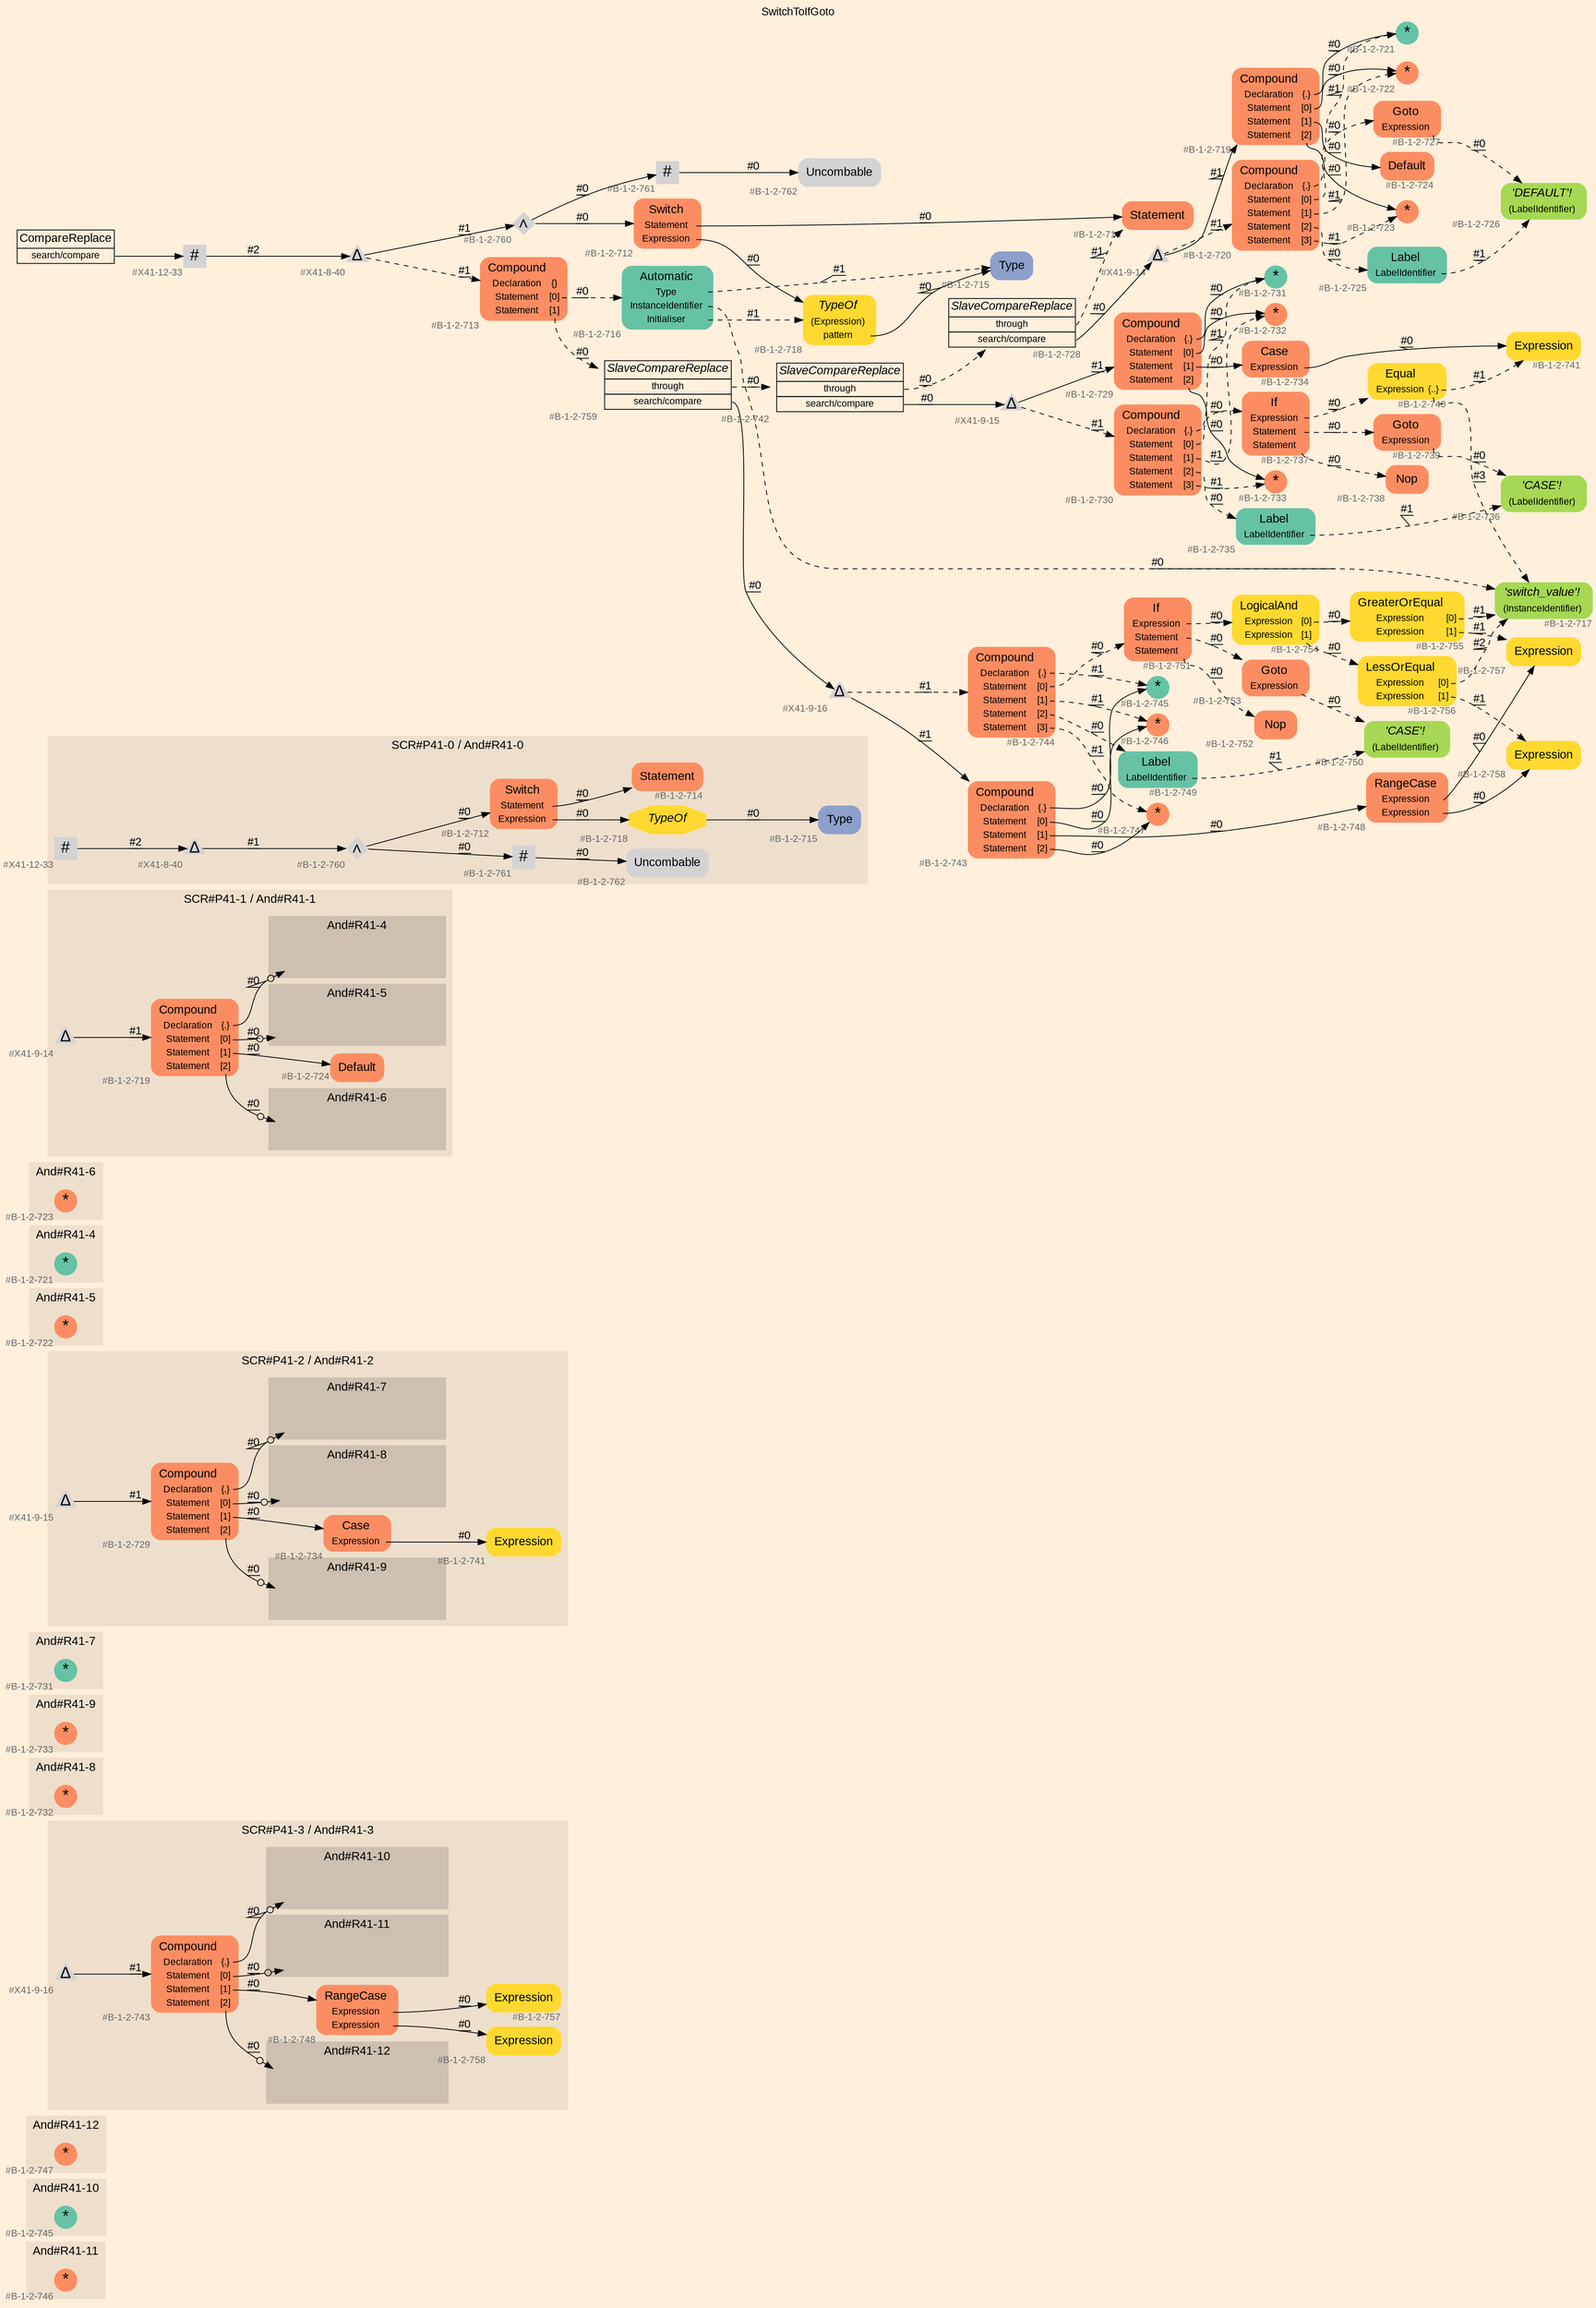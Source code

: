 digraph "SwitchToIfGoto" {
label = "SwitchToIfGoto"
labelloc = t
graph [
    rankdir = "LR"
    ranksep = 0.3
    bgcolor = antiquewhite1
    color = black
    fontcolor = black
    fontname = "Arial"
];
node [
    fontname = "Arial"
];
edge [
    fontname = "Arial"
];

// -------------------- figure And#R41-11 --------------------
// -------- region And#R41-11 ----------
subgraph "clusterAnd#R41-11" {
    label = "And#R41-11"
    style = "filled"
    color = antiquewhite2
    fontsize = "15"
    // -------- block And#R41-11/#B-1-2-746 ----------
    "And#R41-11/#B-1-2-746" [
        fillcolor = "/set28/2"
        xlabel = "#B-1-2-746"
        fontsize = "12"
        fontcolor = grey40
        shape = "circle"
        label = <<FONT COLOR="black" POINT-SIZE="20">*</FONT>>
        style = "filled"
        penwidth = 0.0
        fixedsize = true
        width = 0.4
        height = 0.4
    ];
    
}


// -------------------- figure And#R41-10 --------------------
// -------- region And#R41-10 ----------
subgraph "clusterAnd#R41-10" {
    label = "And#R41-10"
    style = "filled"
    color = antiquewhite2
    fontsize = "15"
    // -------- block And#R41-10/#B-1-2-745 ----------
    "And#R41-10/#B-1-2-745" [
        fillcolor = "/set28/1"
        xlabel = "#B-1-2-745"
        fontsize = "12"
        fontcolor = grey40
        shape = "circle"
        label = <<FONT COLOR="black" POINT-SIZE="20">*</FONT>>
        style = "filled"
        penwidth = 0.0
        fixedsize = true
        width = 0.4
        height = 0.4
    ];
    
}


// -------------------- figure And#R41-12 --------------------
// -------- region And#R41-12 ----------
subgraph "clusterAnd#R41-12" {
    label = "And#R41-12"
    style = "filled"
    color = antiquewhite2
    fontsize = "15"
    // -------- block And#R41-12/#B-1-2-747 ----------
    "And#R41-12/#B-1-2-747" [
        fillcolor = "/set28/2"
        xlabel = "#B-1-2-747"
        fontsize = "12"
        fontcolor = grey40
        shape = "circle"
        label = <<FONT COLOR="black" POINT-SIZE="20">*</FONT>>
        style = "filled"
        penwidth = 0.0
        fixedsize = true
        width = 0.4
        height = 0.4
    ];
    
}


// -------------------- figure And#R41-3 --------------------
// -------- region And#R41-3 ----------
subgraph "clusterAnd#R41-3" {
    label = "SCR#P41-3 / And#R41-3"
    style = "filled"
    color = antiquewhite2
    fontsize = "15"
    // -------- block And#R41-3/#B-1-2-748 ----------
    "And#R41-3/#B-1-2-748" [
        fillcolor = "/set28/2"
        xlabel = "#B-1-2-748"
        fontsize = "12"
        fontcolor = grey40
        shape = "plaintext"
        label = <<TABLE BORDER="0" CELLBORDER="0" CELLSPACING="0">
         <TR><TD><FONT COLOR="black" POINT-SIZE="15">RangeCase</FONT></TD></TR>
         <TR><TD><FONT COLOR="black" POINT-SIZE="12">Expression</FONT></TD><TD PORT="port0"></TD></TR>
         <TR><TD><FONT COLOR="black" POINT-SIZE="12">Expression</FONT></TD><TD PORT="port1"></TD></TR>
        </TABLE>>
        style = "rounded,filled"
    ];
    
    // -------- block And#R41-3/#B-1-2-757 ----------
    "And#R41-3/#B-1-2-757" [
        fillcolor = "/set28/6"
        xlabel = "#B-1-2-757"
        fontsize = "12"
        fontcolor = grey40
        shape = "plaintext"
        label = <<TABLE BORDER="0" CELLBORDER="0" CELLSPACING="0">
         <TR><TD><FONT COLOR="black" POINT-SIZE="15">Expression</FONT></TD></TR>
        </TABLE>>
        style = "rounded,filled"
    ];
    
    // -------- block And#R41-3/#B-1-2-743 ----------
    "And#R41-3/#B-1-2-743" [
        fillcolor = "/set28/2"
        xlabel = "#B-1-2-743"
        fontsize = "12"
        fontcolor = grey40
        shape = "plaintext"
        label = <<TABLE BORDER="0" CELLBORDER="0" CELLSPACING="0">
         <TR><TD><FONT COLOR="black" POINT-SIZE="15">Compound</FONT></TD></TR>
         <TR><TD><FONT COLOR="black" POINT-SIZE="12">Declaration</FONT></TD><TD PORT="port0"><FONT COLOR="black" POINT-SIZE="12">{.}</FONT></TD></TR>
         <TR><TD><FONT COLOR="black" POINT-SIZE="12">Statement</FONT></TD><TD PORT="port1"><FONT COLOR="black" POINT-SIZE="12">[0]</FONT></TD></TR>
         <TR><TD><FONT COLOR="black" POINT-SIZE="12">Statement</FONT></TD><TD PORT="port2"><FONT COLOR="black" POINT-SIZE="12">[1]</FONT></TD></TR>
         <TR><TD><FONT COLOR="black" POINT-SIZE="12">Statement</FONT></TD><TD PORT="port3"><FONT COLOR="black" POINT-SIZE="12">[2]</FONT></TD></TR>
        </TABLE>>
        style = "rounded,filled"
    ];
    
    // -------- block And#R41-3/#B-1-2-758 ----------
    "And#R41-3/#B-1-2-758" [
        fillcolor = "/set28/6"
        xlabel = "#B-1-2-758"
        fontsize = "12"
        fontcolor = grey40
        shape = "plaintext"
        label = <<TABLE BORDER="0" CELLBORDER="0" CELLSPACING="0">
         <TR><TD><FONT COLOR="black" POINT-SIZE="15">Expression</FONT></TD></TR>
        </TABLE>>
        style = "rounded,filled"
    ];
    
    // -------- block And#R41-3/#X41-9-16 ----------
    "And#R41-3/#X41-9-16" [
        xlabel = "#X41-9-16"
        fontsize = "12"
        fontcolor = grey40
        shape = "triangle"
        label = <<FONT COLOR="black" POINT-SIZE="20">Δ</FONT>>
        style = "filled"
        penwidth = 0.0
        fixedsize = true
        width = 0.4
        height = 0.4
    ];
    
    // -------- region And#R41-3/And#R41-10 ----------
    subgraph "clusterAnd#R41-3/And#R41-10" {
        label = "And#R41-10"
        style = "filled"
        color = antiquewhite3
        fontsize = "15"
        // -------- block And#R41-3/And#R41-10/#B-1-2-745 ----------
        "And#R41-3/And#R41-10/#B-1-2-745" [
            fillcolor = "/set28/1"
            xlabel = "#B-1-2-745"
            fontsize = "12"
            fontcolor = grey40
            shape = "none"
            style = "invisible"
        ];
        
    }
    
    // -------- region And#R41-3/And#R41-11 ----------
    subgraph "clusterAnd#R41-3/And#R41-11" {
        label = "And#R41-11"
        style = "filled"
        color = antiquewhite3
        fontsize = "15"
        // -------- block And#R41-3/And#R41-11/#B-1-2-746 ----------
        "And#R41-3/And#R41-11/#B-1-2-746" [
            fillcolor = "/set28/2"
            xlabel = "#B-1-2-746"
            fontsize = "12"
            fontcolor = grey40
            shape = "none"
            style = "invisible"
        ];
        
    }
    
    // -------- region And#R41-3/And#R41-12 ----------
    subgraph "clusterAnd#R41-3/And#R41-12" {
        label = "And#R41-12"
        style = "filled"
        color = antiquewhite3
        fontsize = "15"
        // -------- block And#R41-3/And#R41-12/#B-1-2-747 ----------
        "And#R41-3/And#R41-12/#B-1-2-747" [
            fillcolor = "/set28/2"
            xlabel = "#B-1-2-747"
            fontsize = "12"
            fontcolor = grey40
            shape = "none"
            style = "invisible"
        ];
        
    }
    
}

"And#R41-3/#B-1-2-748":port0 -> "And#R41-3/#B-1-2-757" [
    label = "#0"
    decorate = true
    color = black
    fontcolor = black
];

"And#R41-3/#B-1-2-748":port1 -> "And#R41-3/#B-1-2-758" [
    label = "#0"
    decorate = true
    color = black
    fontcolor = black
];

"And#R41-3/#B-1-2-743":port0 -> "And#R41-3/And#R41-10/#B-1-2-745" [
    arrowhead="normalnoneodot"
    label = "#0"
    decorate = true
    color = black
    fontcolor = black
];

"And#R41-3/#B-1-2-743":port1 -> "And#R41-3/And#R41-11/#B-1-2-746" [
    arrowhead="normalnoneodot"
    label = "#0"
    decorate = true
    color = black
    fontcolor = black
];

"And#R41-3/#B-1-2-743":port2 -> "And#R41-3/#B-1-2-748" [
    label = "#0"
    decorate = true
    color = black
    fontcolor = black
];

"And#R41-3/#B-1-2-743":port3 -> "And#R41-3/And#R41-12/#B-1-2-747" [
    arrowhead="normalnoneodot"
    label = "#0"
    decorate = true
    color = black
    fontcolor = black
];

"And#R41-3/#X41-9-16" -> "And#R41-3/#B-1-2-743" [
    label = "#1"
    decorate = true
    color = black
    fontcolor = black
];


// -------------------- figure And#R41-8 --------------------
// -------- region And#R41-8 ----------
subgraph "clusterAnd#R41-8" {
    label = "And#R41-8"
    style = "filled"
    color = antiquewhite2
    fontsize = "15"
    // -------- block And#R41-8/#B-1-2-732 ----------
    "And#R41-8/#B-1-2-732" [
        fillcolor = "/set28/2"
        xlabel = "#B-1-2-732"
        fontsize = "12"
        fontcolor = grey40
        shape = "circle"
        label = <<FONT COLOR="black" POINT-SIZE="20">*</FONT>>
        style = "filled"
        penwidth = 0.0
        fixedsize = true
        width = 0.4
        height = 0.4
    ];
    
}


// -------------------- figure And#R41-9 --------------------
// -------- region And#R41-9 ----------
subgraph "clusterAnd#R41-9" {
    label = "And#R41-9"
    style = "filled"
    color = antiquewhite2
    fontsize = "15"
    // -------- block And#R41-9/#B-1-2-733 ----------
    "And#R41-9/#B-1-2-733" [
        fillcolor = "/set28/2"
        xlabel = "#B-1-2-733"
        fontsize = "12"
        fontcolor = grey40
        shape = "circle"
        label = <<FONT COLOR="black" POINT-SIZE="20">*</FONT>>
        style = "filled"
        penwidth = 0.0
        fixedsize = true
        width = 0.4
        height = 0.4
    ];
    
}


// -------------------- figure And#R41-7 --------------------
// -------- region And#R41-7 ----------
subgraph "clusterAnd#R41-7" {
    label = "And#R41-7"
    style = "filled"
    color = antiquewhite2
    fontsize = "15"
    // -------- block And#R41-7/#B-1-2-731 ----------
    "And#R41-7/#B-1-2-731" [
        fillcolor = "/set28/1"
        xlabel = "#B-1-2-731"
        fontsize = "12"
        fontcolor = grey40
        shape = "circle"
        label = <<FONT COLOR="black" POINT-SIZE="20">*</FONT>>
        style = "filled"
        penwidth = 0.0
        fixedsize = true
        width = 0.4
        height = 0.4
    ];
    
}


// -------------------- figure And#R41-2 --------------------
// -------- region And#R41-2 ----------
subgraph "clusterAnd#R41-2" {
    label = "SCR#P41-2 / And#R41-2"
    style = "filled"
    color = antiquewhite2
    fontsize = "15"
    // -------- block And#R41-2/#X41-9-15 ----------
    "And#R41-2/#X41-9-15" [
        xlabel = "#X41-9-15"
        fontsize = "12"
        fontcolor = grey40
        shape = "triangle"
        label = <<FONT COLOR="black" POINT-SIZE="20">Δ</FONT>>
        style = "filled"
        penwidth = 0.0
        fixedsize = true
        width = 0.4
        height = 0.4
    ];
    
    // -------- block And#R41-2/#B-1-2-734 ----------
    "And#R41-2/#B-1-2-734" [
        fillcolor = "/set28/2"
        xlabel = "#B-1-2-734"
        fontsize = "12"
        fontcolor = grey40
        shape = "plaintext"
        label = <<TABLE BORDER="0" CELLBORDER="0" CELLSPACING="0">
         <TR><TD><FONT COLOR="black" POINT-SIZE="15">Case</FONT></TD></TR>
         <TR><TD><FONT COLOR="black" POINT-SIZE="12">Expression</FONT></TD><TD PORT="port0"></TD></TR>
        </TABLE>>
        style = "rounded,filled"
    ];
    
    // -------- block And#R41-2/#B-1-2-741 ----------
    "And#R41-2/#B-1-2-741" [
        fillcolor = "/set28/6"
        xlabel = "#B-1-2-741"
        fontsize = "12"
        fontcolor = grey40
        shape = "plaintext"
        label = <<TABLE BORDER="0" CELLBORDER="0" CELLSPACING="0">
         <TR><TD><FONT COLOR="black" POINT-SIZE="15">Expression</FONT></TD></TR>
        </TABLE>>
        style = "rounded,filled"
    ];
    
    // -------- block And#R41-2/#B-1-2-729 ----------
    "And#R41-2/#B-1-2-729" [
        fillcolor = "/set28/2"
        xlabel = "#B-1-2-729"
        fontsize = "12"
        fontcolor = grey40
        shape = "plaintext"
        label = <<TABLE BORDER="0" CELLBORDER="0" CELLSPACING="0">
         <TR><TD><FONT COLOR="black" POINT-SIZE="15">Compound</FONT></TD></TR>
         <TR><TD><FONT COLOR="black" POINT-SIZE="12">Declaration</FONT></TD><TD PORT="port0"><FONT COLOR="black" POINT-SIZE="12">{.}</FONT></TD></TR>
         <TR><TD><FONT COLOR="black" POINT-SIZE="12">Statement</FONT></TD><TD PORT="port1"><FONT COLOR="black" POINT-SIZE="12">[0]</FONT></TD></TR>
         <TR><TD><FONT COLOR="black" POINT-SIZE="12">Statement</FONT></TD><TD PORT="port2"><FONT COLOR="black" POINT-SIZE="12">[1]</FONT></TD></TR>
         <TR><TD><FONT COLOR="black" POINT-SIZE="12">Statement</FONT></TD><TD PORT="port3"><FONT COLOR="black" POINT-SIZE="12">[2]</FONT></TD></TR>
        </TABLE>>
        style = "rounded,filled"
    ];
    
    // -------- region And#R41-2/And#R41-7 ----------
    subgraph "clusterAnd#R41-2/And#R41-7" {
        label = "And#R41-7"
        style = "filled"
        color = antiquewhite3
        fontsize = "15"
        // -------- block And#R41-2/And#R41-7/#B-1-2-731 ----------
        "And#R41-2/And#R41-7/#B-1-2-731" [
            fillcolor = "/set28/1"
            xlabel = "#B-1-2-731"
            fontsize = "12"
            fontcolor = grey40
            shape = "none"
            style = "invisible"
        ];
        
    }
    
    // -------- region And#R41-2/And#R41-8 ----------
    subgraph "clusterAnd#R41-2/And#R41-8" {
        label = "And#R41-8"
        style = "filled"
        color = antiquewhite3
        fontsize = "15"
        // -------- block And#R41-2/And#R41-8/#B-1-2-732 ----------
        "And#R41-2/And#R41-8/#B-1-2-732" [
            fillcolor = "/set28/2"
            xlabel = "#B-1-2-732"
            fontsize = "12"
            fontcolor = grey40
            shape = "none"
            style = "invisible"
        ];
        
    }
    
    // -------- region And#R41-2/And#R41-9 ----------
    subgraph "clusterAnd#R41-2/And#R41-9" {
        label = "And#R41-9"
        style = "filled"
        color = antiquewhite3
        fontsize = "15"
        // -------- block And#R41-2/And#R41-9/#B-1-2-733 ----------
        "And#R41-2/And#R41-9/#B-1-2-733" [
            fillcolor = "/set28/2"
            xlabel = "#B-1-2-733"
            fontsize = "12"
            fontcolor = grey40
            shape = "none"
            style = "invisible"
        ];
        
    }
    
}

"And#R41-2/#X41-9-15" -> "And#R41-2/#B-1-2-729" [
    label = "#1"
    decorate = true
    color = black
    fontcolor = black
];

"And#R41-2/#B-1-2-734":port0 -> "And#R41-2/#B-1-2-741" [
    label = "#0"
    decorate = true
    color = black
    fontcolor = black
];

"And#R41-2/#B-1-2-729":port0 -> "And#R41-2/And#R41-7/#B-1-2-731" [
    arrowhead="normalnoneodot"
    label = "#0"
    decorate = true
    color = black
    fontcolor = black
];

"And#R41-2/#B-1-2-729":port1 -> "And#R41-2/And#R41-8/#B-1-2-732" [
    arrowhead="normalnoneodot"
    label = "#0"
    decorate = true
    color = black
    fontcolor = black
];

"And#R41-2/#B-1-2-729":port2 -> "And#R41-2/#B-1-2-734" [
    label = "#0"
    decorate = true
    color = black
    fontcolor = black
];

"And#R41-2/#B-1-2-729":port3 -> "And#R41-2/And#R41-9/#B-1-2-733" [
    arrowhead="normalnoneodot"
    label = "#0"
    decorate = true
    color = black
    fontcolor = black
];


// -------------------- figure And#R41-5 --------------------
// -------- region And#R41-5 ----------
subgraph "clusterAnd#R41-5" {
    label = "And#R41-5"
    style = "filled"
    color = antiquewhite2
    fontsize = "15"
    // -------- block And#R41-5/#B-1-2-722 ----------
    "And#R41-5/#B-1-2-722" [
        fillcolor = "/set28/2"
        xlabel = "#B-1-2-722"
        fontsize = "12"
        fontcolor = grey40
        shape = "circle"
        label = <<FONT COLOR="black" POINT-SIZE="20">*</FONT>>
        style = "filled"
        penwidth = 0.0
        fixedsize = true
        width = 0.4
        height = 0.4
    ];
    
}


// -------------------- figure And#R41-4 --------------------
// -------- region And#R41-4 ----------
subgraph "clusterAnd#R41-4" {
    label = "And#R41-4"
    style = "filled"
    color = antiquewhite2
    fontsize = "15"
    // -------- block And#R41-4/#B-1-2-721 ----------
    "And#R41-4/#B-1-2-721" [
        fillcolor = "/set28/1"
        xlabel = "#B-1-2-721"
        fontsize = "12"
        fontcolor = grey40
        shape = "circle"
        label = <<FONT COLOR="black" POINT-SIZE="20">*</FONT>>
        style = "filled"
        penwidth = 0.0
        fixedsize = true
        width = 0.4
        height = 0.4
    ];
    
}


// -------------------- figure And#R41-6 --------------------
// -------- region And#R41-6 ----------
subgraph "clusterAnd#R41-6" {
    label = "And#R41-6"
    style = "filled"
    color = antiquewhite2
    fontsize = "15"
    // -------- block And#R41-6/#B-1-2-723 ----------
    "And#R41-6/#B-1-2-723" [
        fillcolor = "/set28/2"
        xlabel = "#B-1-2-723"
        fontsize = "12"
        fontcolor = grey40
        shape = "circle"
        label = <<FONT COLOR="black" POINT-SIZE="20">*</FONT>>
        style = "filled"
        penwidth = 0.0
        fixedsize = true
        width = 0.4
        height = 0.4
    ];
    
}


// -------------------- figure And#R41-1 --------------------
// -------- region And#R41-1 ----------
subgraph "clusterAnd#R41-1" {
    label = "SCR#P41-1 / And#R41-1"
    style = "filled"
    color = antiquewhite2
    fontsize = "15"
    // -------- block And#R41-1/#B-1-2-724 ----------
    "And#R41-1/#B-1-2-724" [
        fillcolor = "/set28/2"
        xlabel = "#B-1-2-724"
        fontsize = "12"
        fontcolor = grey40
        shape = "plaintext"
        label = <<TABLE BORDER="0" CELLBORDER="0" CELLSPACING="0">
         <TR><TD><FONT COLOR="black" POINT-SIZE="15">Default</FONT></TD></TR>
        </TABLE>>
        style = "rounded,filled"
    ];
    
    // -------- block And#R41-1/#X41-9-14 ----------
    "And#R41-1/#X41-9-14" [
        xlabel = "#X41-9-14"
        fontsize = "12"
        fontcolor = grey40
        shape = "triangle"
        label = <<FONT COLOR="black" POINT-SIZE="20">Δ</FONT>>
        style = "filled"
        penwidth = 0.0
        fixedsize = true
        width = 0.4
        height = 0.4
    ];
    
    // -------- block And#R41-1/#B-1-2-719 ----------
    "And#R41-1/#B-1-2-719" [
        fillcolor = "/set28/2"
        xlabel = "#B-1-2-719"
        fontsize = "12"
        fontcolor = grey40
        shape = "plaintext"
        label = <<TABLE BORDER="0" CELLBORDER="0" CELLSPACING="0">
         <TR><TD><FONT COLOR="black" POINT-SIZE="15">Compound</FONT></TD></TR>
         <TR><TD><FONT COLOR="black" POINT-SIZE="12">Declaration</FONT></TD><TD PORT="port0"><FONT COLOR="black" POINT-SIZE="12">{.}</FONT></TD></TR>
         <TR><TD><FONT COLOR="black" POINT-SIZE="12">Statement</FONT></TD><TD PORT="port1"><FONT COLOR="black" POINT-SIZE="12">[0]</FONT></TD></TR>
         <TR><TD><FONT COLOR="black" POINT-SIZE="12">Statement</FONT></TD><TD PORT="port2"><FONT COLOR="black" POINT-SIZE="12">[1]</FONT></TD></TR>
         <TR><TD><FONT COLOR="black" POINT-SIZE="12">Statement</FONT></TD><TD PORT="port3"><FONT COLOR="black" POINT-SIZE="12">[2]</FONT></TD></TR>
        </TABLE>>
        style = "rounded,filled"
    ];
    
    // -------- region And#R41-1/And#R41-4 ----------
    subgraph "clusterAnd#R41-1/And#R41-4" {
        label = "And#R41-4"
        style = "filled"
        color = antiquewhite3
        fontsize = "15"
        // -------- block And#R41-1/And#R41-4/#B-1-2-721 ----------
        "And#R41-1/And#R41-4/#B-1-2-721" [
            fillcolor = "/set28/1"
            xlabel = "#B-1-2-721"
            fontsize = "12"
            fontcolor = grey40
            shape = "none"
            style = "invisible"
        ];
        
    }
    
    // -------- region And#R41-1/And#R41-5 ----------
    subgraph "clusterAnd#R41-1/And#R41-5" {
        label = "And#R41-5"
        style = "filled"
        color = antiquewhite3
        fontsize = "15"
        // -------- block And#R41-1/And#R41-5/#B-1-2-722 ----------
        "And#R41-1/And#R41-5/#B-1-2-722" [
            fillcolor = "/set28/2"
            xlabel = "#B-1-2-722"
            fontsize = "12"
            fontcolor = grey40
            shape = "none"
            style = "invisible"
        ];
        
    }
    
    // -------- region And#R41-1/And#R41-6 ----------
    subgraph "clusterAnd#R41-1/And#R41-6" {
        label = "And#R41-6"
        style = "filled"
        color = antiquewhite3
        fontsize = "15"
        // -------- block And#R41-1/And#R41-6/#B-1-2-723 ----------
        "And#R41-1/And#R41-6/#B-1-2-723" [
            fillcolor = "/set28/2"
            xlabel = "#B-1-2-723"
            fontsize = "12"
            fontcolor = grey40
            shape = "none"
            style = "invisible"
        ];
        
    }
    
}

"And#R41-1/#X41-9-14" -> "And#R41-1/#B-1-2-719" [
    label = "#1"
    decorate = true
    color = black
    fontcolor = black
];

"And#R41-1/#B-1-2-719":port0 -> "And#R41-1/And#R41-4/#B-1-2-721" [
    arrowhead="normalnoneodot"
    label = "#0"
    decorate = true
    color = black
    fontcolor = black
];

"And#R41-1/#B-1-2-719":port1 -> "And#R41-1/And#R41-5/#B-1-2-722" [
    arrowhead="normalnoneodot"
    label = "#0"
    decorate = true
    color = black
    fontcolor = black
];

"And#R41-1/#B-1-2-719":port2 -> "And#R41-1/#B-1-2-724" [
    label = "#0"
    decorate = true
    color = black
    fontcolor = black
];

"And#R41-1/#B-1-2-719":port3 -> "And#R41-1/And#R41-6/#B-1-2-723" [
    arrowhead="normalnoneodot"
    label = "#0"
    decorate = true
    color = black
    fontcolor = black
];


// -------------------- figure And#R41-0 --------------------
// -------- region And#R41-0 ----------
subgraph "clusterAnd#R41-0" {
    label = "SCR#P41-0 / And#R41-0"
    style = "filled"
    color = antiquewhite2
    fontsize = "15"
    // -------- block And#R41-0/#X41-8-40 ----------
    "And#R41-0/#X41-8-40" [
        xlabel = "#X41-8-40"
        fontsize = "12"
        fontcolor = grey40
        shape = "triangle"
        label = <<FONT COLOR="black" POINT-SIZE="20">Δ</FONT>>
        style = "filled"
        penwidth = 0.0
        fixedsize = true
        width = 0.4
        height = 0.4
    ];
    
    // -------- block And#R41-0/#B-1-2-761 ----------
    "And#R41-0/#B-1-2-761" [
        xlabel = "#B-1-2-761"
        fontsize = "12"
        fontcolor = grey40
        shape = "square"
        label = <<FONT COLOR="black" POINT-SIZE="20">#</FONT>>
        style = "filled"
        penwidth = 0.0
        fixedsize = true
        width = 0.4
        height = 0.4
    ];
    
    // -------- block And#R41-0/#B-1-2-714 ----------
    "And#R41-0/#B-1-2-714" [
        fillcolor = "/set28/2"
        xlabel = "#B-1-2-714"
        fontsize = "12"
        fontcolor = grey40
        shape = "plaintext"
        label = <<TABLE BORDER="0" CELLBORDER="0" CELLSPACING="0">
         <TR><TD><FONT COLOR="black" POINT-SIZE="15">Statement</FONT></TD></TR>
        </TABLE>>
        style = "rounded,filled"
    ];
    
    // -------- block And#R41-0/#X41-12-33 ----------
    "And#R41-0/#X41-12-33" [
        xlabel = "#X41-12-33"
        fontsize = "12"
        fontcolor = grey40
        shape = "square"
        label = <<FONT COLOR="black" POINT-SIZE="20">#</FONT>>
        style = "filled"
        penwidth = 0.0
        fixedsize = true
        width = 0.4
        height = 0.4
    ];
    
    // -------- block And#R41-0/#B-1-2-712 ----------
    "And#R41-0/#B-1-2-712" [
        fillcolor = "/set28/2"
        xlabel = "#B-1-2-712"
        fontsize = "12"
        fontcolor = grey40
        shape = "plaintext"
        label = <<TABLE BORDER="0" CELLBORDER="0" CELLSPACING="0">
         <TR><TD><FONT COLOR="black" POINT-SIZE="15">Switch</FONT></TD></TR>
         <TR><TD><FONT COLOR="black" POINT-SIZE="12">Statement</FONT></TD><TD PORT="port0"></TD></TR>
         <TR><TD><FONT COLOR="black" POINT-SIZE="12">Expression</FONT></TD><TD PORT="port1"></TD></TR>
        </TABLE>>
        style = "rounded,filled"
    ];
    
    // -------- block And#R41-0/#B-1-2-760 ----------
    "And#R41-0/#B-1-2-760" [
        xlabel = "#B-1-2-760"
        fontsize = "12"
        fontcolor = grey40
        shape = "diamond"
        label = <<FONT COLOR="black" POINT-SIZE="20">∧</FONT>>
        style = "filled"
        penwidth = 0.0
        fixedsize = true
        width = 0.4
        height = 0.4
    ];
    
    // -------- block And#R41-0/#B-1-2-762 ----------
    "And#R41-0/#B-1-2-762" [
        xlabel = "#B-1-2-762"
        fontsize = "12"
        fontcolor = grey40
        shape = "plaintext"
        label = <<TABLE BORDER="0" CELLBORDER="0" CELLSPACING="0">
         <TR><TD><FONT COLOR="black" POINT-SIZE="15">Uncombable</FONT></TD></TR>
        </TABLE>>
        style = "rounded,filled"
    ];
    
    // -------- block And#R41-0/#B-1-2-715 ----------
    "And#R41-0/#B-1-2-715" [
        fillcolor = "/set28/3"
        xlabel = "#B-1-2-715"
        fontsize = "12"
        fontcolor = grey40
        shape = "plaintext"
        label = <<TABLE BORDER="0" CELLBORDER="0" CELLSPACING="0">
         <TR><TD><FONT COLOR="black" POINT-SIZE="15">Type</FONT></TD></TR>
        </TABLE>>
        style = "rounded,filled"
    ];
    
    // -------- block And#R41-0/#B-1-2-718 ----------
    "And#R41-0/#B-1-2-718" [
        fillcolor = "/set28/6"
        xlabel = "#B-1-2-718"
        fontsize = "12"
        fontcolor = grey40
        shape = "octagon"
        label = <<FONT COLOR="black" POINT-SIZE="15"><I>TypeOf</I></FONT>>
        style = "filled"
        penwidth = 0.0
    ];
    
}

"And#R41-0/#X41-8-40" -> "And#R41-0/#B-1-2-760" [
    label = "#1"
    decorate = true
    color = black
    fontcolor = black
];

"And#R41-0/#B-1-2-761" -> "And#R41-0/#B-1-2-762" [
    label = "#0"
    decorate = true
    color = black
    fontcolor = black
];

"And#R41-0/#X41-12-33" -> "And#R41-0/#X41-8-40" [
    label = "#2"
    decorate = true
    color = black
    fontcolor = black
];

"And#R41-0/#B-1-2-712":port0 -> "And#R41-0/#B-1-2-714" [
    label = "#0"
    decorate = true
    color = black
    fontcolor = black
];

"And#R41-0/#B-1-2-712":port1 -> "And#R41-0/#B-1-2-718" [
    label = "#0"
    decorate = true
    color = black
    fontcolor = black
];

"And#R41-0/#B-1-2-760" -> "And#R41-0/#B-1-2-712" [
    label = "#0"
    decorate = true
    color = black
    fontcolor = black
];

"And#R41-0/#B-1-2-760" -> "And#R41-0/#B-1-2-761" [
    label = "#0"
    decorate = true
    color = black
    fontcolor = black
];

"And#R41-0/#B-1-2-718" -> "And#R41-0/#B-1-2-715" [
    label = "#0"
    decorate = true
    color = black
    fontcolor = black
];


// -------------------- transformation figure --------------------
// -------- block CR#X41-10-41 ----------
"CR#X41-10-41" [
    fillcolor = antiquewhite1
    fontsize = "12"
    fontcolor = grey40
    shape = "plaintext"
    label = <<TABLE BORDER="0" CELLBORDER="1" CELLSPACING="0">
     <TR><TD><FONT COLOR="black" POINT-SIZE="15">CompareReplace</FONT></TD></TR>
     <TR><TD PORT="port0"><FONT COLOR="black" POINT-SIZE="12">search/compare</FONT></TD></TR>
    </TABLE>>
    style = "filled"
    color = black
];

// -------- block #X41-12-33 ----------
"#X41-12-33" [
    xlabel = "#X41-12-33"
    fontsize = "12"
    fontcolor = grey40
    shape = "square"
    label = <<FONT COLOR="black" POINT-SIZE="20">#</FONT>>
    style = "filled"
    penwidth = 0.0
    fixedsize = true
    width = 0.4
    height = 0.4
];

// -------- block #X41-8-40 ----------
"#X41-8-40" [
    xlabel = "#X41-8-40"
    fontsize = "12"
    fontcolor = grey40
    shape = "triangle"
    label = <<FONT COLOR="black" POINT-SIZE="20">Δ</FONT>>
    style = "filled"
    penwidth = 0.0
    fixedsize = true
    width = 0.4
    height = 0.4
];

// -------- block #B-1-2-760 ----------
"#B-1-2-760" [
    xlabel = "#B-1-2-760"
    fontsize = "12"
    fontcolor = grey40
    shape = "diamond"
    label = <<FONT COLOR="black" POINT-SIZE="20">∧</FONT>>
    style = "filled"
    penwidth = 0.0
    fixedsize = true
    width = 0.4
    height = 0.4
];

// -------- block #B-1-2-712 ----------
"#B-1-2-712" [
    fillcolor = "/set28/2"
    xlabel = "#B-1-2-712"
    fontsize = "12"
    fontcolor = grey40
    shape = "plaintext"
    label = <<TABLE BORDER="0" CELLBORDER="0" CELLSPACING="0">
     <TR><TD><FONT COLOR="black" POINT-SIZE="15">Switch</FONT></TD></TR>
     <TR><TD><FONT COLOR="black" POINT-SIZE="12">Statement</FONT></TD><TD PORT="port0"></TD></TR>
     <TR><TD><FONT COLOR="black" POINT-SIZE="12">Expression</FONT></TD><TD PORT="port1"></TD></TR>
    </TABLE>>
    style = "rounded,filled"
];

// -------- block #B-1-2-714 ----------
"#B-1-2-714" [
    fillcolor = "/set28/2"
    xlabel = "#B-1-2-714"
    fontsize = "12"
    fontcolor = grey40
    shape = "plaintext"
    label = <<TABLE BORDER="0" CELLBORDER="0" CELLSPACING="0">
     <TR><TD><FONT COLOR="black" POINT-SIZE="15">Statement</FONT></TD></TR>
    </TABLE>>
    style = "rounded,filled"
];

// -------- block #B-1-2-718 ----------
"#B-1-2-718" [
    fillcolor = "/set28/6"
    xlabel = "#B-1-2-718"
    fontsize = "12"
    fontcolor = grey40
    shape = "plaintext"
    label = <<TABLE BORDER="0" CELLBORDER="0" CELLSPACING="0">
     <TR><TD><FONT COLOR="black" POINT-SIZE="15"><I>TypeOf</I></FONT></TD></TR>
     <TR><TD><FONT COLOR="black" POINT-SIZE="12">(Expression)</FONT></TD><TD PORT="port0"></TD></TR>
     <TR><TD><FONT COLOR="black" POINT-SIZE="12">pattern</FONT></TD><TD PORT="port1"></TD></TR>
    </TABLE>>
    style = "rounded,filled"
];

// -------- block #B-1-2-715 ----------
"#B-1-2-715" [
    fillcolor = "/set28/3"
    xlabel = "#B-1-2-715"
    fontsize = "12"
    fontcolor = grey40
    shape = "plaintext"
    label = <<TABLE BORDER="0" CELLBORDER="0" CELLSPACING="0">
     <TR><TD><FONT COLOR="black" POINT-SIZE="15">Type</FONT></TD></TR>
    </TABLE>>
    style = "rounded,filled"
];

// -------- block #B-1-2-761 ----------
"#B-1-2-761" [
    xlabel = "#B-1-2-761"
    fontsize = "12"
    fontcolor = grey40
    shape = "square"
    label = <<FONT COLOR="black" POINT-SIZE="20">#</FONT>>
    style = "filled"
    penwidth = 0.0
    fixedsize = true
    width = 0.4
    height = 0.4
];

// -------- block #B-1-2-762 ----------
"#B-1-2-762" [
    xlabel = "#B-1-2-762"
    fontsize = "12"
    fontcolor = grey40
    shape = "plaintext"
    label = <<TABLE BORDER="0" CELLBORDER="0" CELLSPACING="0">
     <TR><TD><FONT COLOR="black" POINT-SIZE="15">Uncombable</FONT></TD></TR>
    </TABLE>>
    style = "rounded,filled"
];

// -------- block #B-1-2-713 ----------
"#B-1-2-713" [
    fillcolor = "/set28/2"
    xlabel = "#B-1-2-713"
    fontsize = "12"
    fontcolor = grey40
    shape = "plaintext"
    label = <<TABLE BORDER="0" CELLBORDER="0" CELLSPACING="0">
     <TR><TD><FONT COLOR="black" POINT-SIZE="15">Compound</FONT></TD></TR>
     <TR><TD><FONT COLOR="black" POINT-SIZE="12">Declaration</FONT></TD><TD PORT="port0"><FONT COLOR="black" POINT-SIZE="12">{}</FONT></TD></TR>
     <TR><TD><FONT COLOR="black" POINT-SIZE="12">Statement</FONT></TD><TD PORT="port1"><FONT COLOR="black" POINT-SIZE="12">[0]</FONT></TD></TR>
     <TR><TD><FONT COLOR="black" POINT-SIZE="12">Statement</FONT></TD><TD PORT="port2"><FONT COLOR="black" POINT-SIZE="12">[1]</FONT></TD></TR>
    </TABLE>>
    style = "rounded,filled"
];

// -------- block #B-1-2-716 ----------
"#B-1-2-716" [
    fillcolor = "/set28/1"
    xlabel = "#B-1-2-716"
    fontsize = "12"
    fontcolor = grey40
    shape = "plaintext"
    label = <<TABLE BORDER="0" CELLBORDER="0" CELLSPACING="0">
     <TR><TD><FONT COLOR="black" POINT-SIZE="15">Automatic</FONT></TD></TR>
     <TR><TD><FONT COLOR="black" POINT-SIZE="12">Type</FONT></TD><TD PORT="port0"></TD></TR>
     <TR><TD><FONT COLOR="black" POINT-SIZE="12">InstanceIdentifier</FONT></TD><TD PORT="port1"></TD></TR>
     <TR><TD><FONT COLOR="black" POINT-SIZE="12">Initialiser</FONT></TD><TD PORT="port2"></TD></TR>
    </TABLE>>
    style = "rounded,filled"
];

// -------- block #B-1-2-717 ----------
"#B-1-2-717" [
    fillcolor = "/set28/5"
    xlabel = "#B-1-2-717"
    fontsize = "12"
    fontcolor = grey40
    shape = "plaintext"
    label = <<TABLE BORDER="0" CELLBORDER="0" CELLSPACING="0">
     <TR><TD><FONT COLOR="black" POINT-SIZE="15"><I>'switch_value'!</I></FONT></TD></TR>
     <TR><TD><FONT COLOR="black" POINT-SIZE="12">(InstanceIdentifier)</FONT></TD><TD PORT="port0"></TD></TR>
    </TABLE>>
    style = "rounded,filled"
];

// -------- block #B-1-2-759 ----------
"#B-1-2-759" [
    fillcolor = antiquewhite1
    xlabel = "#B-1-2-759"
    fontsize = "12"
    fontcolor = grey40
    shape = "plaintext"
    label = <<TABLE BORDER="0" CELLBORDER="1" CELLSPACING="0">
     <TR><TD><FONT COLOR="black" POINT-SIZE="15"><I>SlaveCompareReplace</I></FONT></TD></TR>
     <TR><TD PORT="port0"><FONT COLOR="black" POINT-SIZE="12">through</FONT></TD></TR>
     <TR><TD PORT="port1"><FONT COLOR="black" POINT-SIZE="12">search/compare</FONT></TD></TR>
    </TABLE>>
    style = "filled"
    color = black
];

// -------- block #B-1-2-742 ----------
"#B-1-2-742" [
    fillcolor = antiquewhite1
    xlabel = "#B-1-2-742"
    fontsize = "12"
    fontcolor = grey40
    shape = "plaintext"
    label = <<TABLE BORDER="0" CELLBORDER="1" CELLSPACING="0">
     <TR><TD><FONT COLOR="black" POINT-SIZE="15"><I>SlaveCompareReplace</I></FONT></TD></TR>
     <TR><TD PORT="port0"><FONT COLOR="black" POINT-SIZE="12">through</FONT></TD></TR>
     <TR><TD PORT="port1"><FONT COLOR="black" POINT-SIZE="12">search/compare</FONT></TD></TR>
    </TABLE>>
    style = "filled"
    color = black
];

// -------- block #B-1-2-728 ----------
"#B-1-2-728" [
    fillcolor = antiquewhite1
    xlabel = "#B-1-2-728"
    fontsize = "12"
    fontcolor = grey40
    shape = "plaintext"
    label = <<TABLE BORDER="0" CELLBORDER="1" CELLSPACING="0">
     <TR><TD><FONT COLOR="black" POINT-SIZE="15"><I>SlaveCompareReplace</I></FONT></TD></TR>
     <TR><TD PORT="port0"><FONT COLOR="black" POINT-SIZE="12">through</FONT></TD></TR>
     <TR><TD PORT="port1"><FONT COLOR="black" POINT-SIZE="12">search/compare</FONT></TD></TR>
    </TABLE>>
    style = "filled"
    color = black
];

// -------- block #X41-9-14 ----------
"#X41-9-14" [
    xlabel = "#X41-9-14"
    fontsize = "12"
    fontcolor = grey40
    shape = "triangle"
    label = <<FONT COLOR="black" POINT-SIZE="20">Δ</FONT>>
    style = "filled"
    penwidth = 0.0
    fixedsize = true
    width = 0.4
    height = 0.4
];

// -------- block #B-1-2-719 ----------
"#B-1-2-719" [
    fillcolor = "/set28/2"
    xlabel = "#B-1-2-719"
    fontsize = "12"
    fontcolor = grey40
    shape = "plaintext"
    label = <<TABLE BORDER="0" CELLBORDER="0" CELLSPACING="0">
     <TR><TD><FONT COLOR="black" POINT-SIZE="15">Compound</FONT></TD></TR>
     <TR><TD><FONT COLOR="black" POINT-SIZE="12">Declaration</FONT></TD><TD PORT="port0"><FONT COLOR="black" POINT-SIZE="12">{.}</FONT></TD></TR>
     <TR><TD><FONT COLOR="black" POINT-SIZE="12">Statement</FONT></TD><TD PORT="port1"><FONT COLOR="black" POINT-SIZE="12">[0]</FONT></TD></TR>
     <TR><TD><FONT COLOR="black" POINT-SIZE="12">Statement</FONT></TD><TD PORT="port2"><FONT COLOR="black" POINT-SIZE="12">[1]</FONT></TD></TR>
     <TR><TD><FONT COLOR="black" POINT-SIZE="12">Statement</FONT></TD><TD PORT="port3"><FONT COLOR="black" POINT-SIZE="12">[2]</FONT></TD></TR>
    </TABLE>>
    style = "rounded,filled"
];

// -------- block #B-1-2-721 ----------
"#B-1-2-721" [
    fillcolor = "/set28/1"
    xlabel = "#B-1-2-721"
    fontsize = "12"
    fontcolor = grey40
    shape = "circle"
    label = <<FONT COLOR="black" POINT-SIZE="20">*</FONT>>
    style = "filled"
    penwidth = 0.0
    fixedsize = true
    width = 0.4
    height = 0.4
];

// -------- block #B-1-2-722 ----------
"#B-1-2-722" [
    fillcolor = "/set28/2"
    xlabel = "#B-1-2-722"
    fontsize = "12"
    fontcolor = grey40
    shape = "circle"
    label = <<FONT COLOR="black" POINT-SIZE="20">*</FONT>>
    style = "filled"
    penwidth = 0.0
    fixedsize = true
    width = 0.4
    height = 0.4
];

// -------- block #B-1-2-724 ----------
"#B-1-2-724" [
    fillcolor = "/set28/2"
    xlabel = "#B-1-2-724"
    fontsize = "12"
    fontcolor = grey40
    shape = "plaintext"
    label = <<TABLE BORDER="0" CELLBORDER="0" CELLSPACING="0">
     <TR><TD><FONT COLOR="black" POINT-SIZE="15">Default</FONT></TD></TR>
    </TABLE>>
    style = "rounded,filled"
];

// -------- block #B-1-2-723 ----------
"#B-1-2-723" [
    fillcolor = "/set28/2"
    xlabel = "#B-1-2-723"
    fontsize = "12"
    fontcolor = grey40
    shape = "circle"
    label = <<FONT COLOR="black" POINT-SIZE="20">*</FONT>>
    style = "filled"
    penwidth = 0.0
    fixedsize = true
    width = 0.4
    height = 0.4
];

// -------- block #B-1-2-720 ----------
"#B-1-2-720" [
    fillcolor = "/set28/2"
    xlabel = "#B-1-2-720"
    fontsize = "12"
    fontcolor = grey40
    shape = "plaintext"
    label = <<TABLE BORDER="0" CELLBORDER="0" CELLSPACING="0">
     <TR><TD><FONT COLOR="black" POINT-SIZE="15">Compound</FONT></TD></TR>
     <TR><TD><FONT COLOR="black" POINT-SIZE="12">Declaration</FONT></TD><TD PORT="port0"><FONT COLOR="black" POINT-SIZE="12">{.}</FONT></TD></TR>
     <TR><TD><FONT COLOR="black" POINT-SIZE="12">Statement</FONT></TD><TD PORT="port1"><FONT COLOR="black" POINT-SIZE="12">[0]</FONT></TD></TR>
     <TR><TD><FONT COLOR="black" POINT-SIZE="12">Statement</FONT></TD><TD PORT="port2"><FONT COLOR="black" POINT-SIZE="12">[1]</FONT></TD></TR>
     <TR><TD><FONT COLOR="black" POINT-SIZE="12">Statement</FONT></TD><TD PORT="port3"><FONT COLOR="black" POINT-SIZE="12">[2]</FONT></TD></TR>
     <TR><TD><FONT COLOR="black" POINT-SIZE="12">Statement</FONT></TD><TD PORT="port4"><FONT COLOR="black" POINT-SIZE="12">[3]</FONT></TD></TR>
    </TABLE>>
    style = "rounded,filled"
];

// -------- block #B-1-2-727 ----------
"#B-1-2-727" [
    fillcolor = "/set28/2"
    xlabel = "#B-1-2-727"
    fontsize = "12"
    fontcolor = grey40
    shape = "plaintext"
    label = <<TABLE BORDER="0" CELLBORDER="0" CELLSPACING="0">
     <TR><TD><FONT COLOR="black" POINT-SIZE="15">Goto</FONT></TD></TR>
     <TR><TD><FONT COLOR="black" POINT-SIZE="12">Expression</FONT></TD><TD PORT="port0"></TD></TR>
    </TABLE>>
    style = "rounded,filled"
];

// -------- block #B-1-2-726 ----------
"#B-1-2-726" [
    fillcolor = "/set28/5"
    xlabel = "#B-1-2-726"
    fontsize = "12"
    fontcolor = grey40
    shape = "plaintext"
    label = <<TABLE BORDER="0" CELLBORDER="0" CELLSPACING="0">
     <TR><TD><FONT COLOR="black" POINT-SIZE="15"><I>'DEFAULT'!</I></FONT></TD></TR>
     <TR><TD><FONT COLOR="black" POINT-SIZE="12">(LabelIdentifier)</FONT></TD><TD PORT="port0"></TD></TR>
    </TABLE>>
    style = "rounded,filled"
];

// -------- block #B-1-2-725 ----------
"#B-1-2-725" [
    fillcolor = "/set28/1"
    xlabel = "#B-1-2-725"
    fontsize = "12"
    fontcolor = grey40
    shape = "plaintext"
    label = <<TABLE BORDER="0" CELLBORDER="0" CELLSPACING="0">
     <TR><TD><FONT COLOR="black" POINT-SIZE="15">Label</FONT></TD></TR>
     <TR><TD><FONT COLOR="black" POINT-SIZE="12">LabelIdentifier</FONT></TD><TD PORT="port0"></TD></TR>
    </TABLE>>
    style = "rounded,filled"
];

// -------- block #X41-9-15 ----------
"#X41-9-15" [
    xlabel = "#X41-9-15"
    fontsize = "12"
    fontcolor = grey40
    shape = "triangle"
    label = <<FONT COLOR="black" POINT-SIZE="20">Δ</FONT>>
    style = "filled"
    penwidth = 0.0
    fixedsize = true
    width = 0.4
    height = 0.4
];

// -------- block #B-1-2-729 ----------
"#B-1-2-729" [
    fillcolor = "/set28/2"
    xlabel = "#B-1-2-729"
    fontsize = "12"
    fontcolor = grey40
    shape = "plaintext"
    label = <<TABLE BORDER="0" CELLBORDER="0" CELLSPACING="0">
     <TR><TD><FONT COLOR="black" POINT-SIZE="15">Compound</FONT></TD></TR>
     <TR><TD><FONT COLOR="black" POINT-SIZE="12">Declaration</FONT></TD><TD PORT="port0"><FONT COLOR="black" POINT-SIZE="12">{.}</FONT></TD></TR>
     <TR><TD><FONT COLOR="black" POINT-SIZE="12">Statement</FONT></TD><TD PORT="port1"><FONT COLOR="black" POINT-SIZE="12">[0]</FONT></TD></TR>
     <TR><TD><FONT COLOR="black" POINT-SIZE="12">Statement</FONT></TD><TD PORT="port2"><FONT COLOR="black" POINT-SIZE="12">[1]</FONT></TD></TR>
     <TR><TD><FONT COLOR="black" POINT-SIZE="12">Statement</FONT></TD><TD PORT="port3"><FONT COLOR="black" POINT-SIZE="12">[2]</FONT></TD></TR>
    </TABLE>>
    style = "rounded,filled"
];

// -------- block #B-1-2-731 ----------
"#B-1-2-731" [
    fillcolor = "/set28/1"
    xlabel = "#B-1-2-731"
    fontsize = "12"
    fontcolor = grey40
    shape = "circle"
    label = <<FONT COLOR="black" POINT-SIZE="20">*</FONT>>
    style = "filled"
    penwidth = 0.0
    fixedsize = true
    width = 0.4
    height = 0.4
];

// -------- block #B-1-2-732 ----------
"#B-1-2-732" [
    fillcolor = "/set28/2"
    xlabel = "#B-1-2-732"
    fontsize = "12"
    fontcolor = grey40
    shape = "circle"
    label = <<FONT COLOR="black" POINT-SIZE="20">*</FONT>>
    style = "filled"
    penwidth = 0.0
    fixedsize = true
    width = 0.4
    height = 0.4
];

// -------- block #B-1-2-734 ----------
"#B-1-2-734" [
    fillcolor = "/set28/2"
    xlabel = "#B-1-2-734"
    fontsize = "12"
    fontcolor = grey40
    shape = "plaintext"
    label = <<TABLE BORDER="0" CELLBORDER="0" CELLSPACING="0">
     <TR><TD><FONT COLOR="black" POINT-SIZE="15">Case</FONT></TD></TR>
     <TR><TD><FONT COLOR="black" POINT-SIZE="12">Expression</FONT></TD><TD PORT="port0"></TD></TR>
    </TABLE>>
    style = "rounded,filled"
];

// -------- block #B-1-2-741 ----------
"#B-1-2-741" [
    fillcolor = "/set28/6"
    xlabel = "#B-1-2-741"
    fontsize = "12"
    fontcolor = grey40
    shape = "plaintext"
    label = <<TABLE BORDER="0" CELLBORDER="0" CELLSPACING="0">
     <TR><TD><FONT COLOR="black" POINT-SIZE="15">Expression</FONT></TD></TR>
    </TABLE>>
    style = "rounded,filled"
];

// -------- block #B-1-2-733 ----------
"#B-1-2-733" [
    fillcolor = "/set28/2"
    xlabel = "#B-1-2-733"
    fontsize = "12"
    fontcolor = grey40
    shape = "circle"
    label = <<FONT COLOR="black" POINT-SIZE="20">*</FONT>>
    style = "filled"
    penwidth = 0.0
    fixedsize = true
    width = 0.4
    height = 0.4
];

// -------- block #B-1-2-730 ----------
"#B-1-2-730" [
    fillcolor = "/set28/2"
    xlabel = "#B-1-2-730"
    fontsize = "12"
    fontcolor = grey40
    shape = "plaintext"
    label = <<TABLE BORDER="0" CELLBORDER="0" CELLSPACING="0">
     <TR><TD><FONT COLOR="black" POINT-SIZE="15">Compound</FONT></TD></TR>
     <TR><TD><FONT COLOR="black" POINT-SIZE="12">Declaration</FONT></TD><TD PORT="port0"><FONT COLOR="black" POINT-SIZE="12">{.}</FONT></TD></TR>
     <TR><TD><FONT COLOR="black" POINT-SIZE="12">Statement</FONT></TD><TD PORT="port1"><FONT COLOR="black" POINT-SIZE="12">[0]</FONT></TD></TR>
     <TR><TD><FONT COLOR="black" POINT-SIZE="12">Statement</FONT></TD><TD PORT="port2"><FONT COLOR="black" POINT-SIZE="12">[1]</FONT></TD></TR>
     <TR><TD><FONT COLOR="black" POINT-SIZE="12">Statement</FONT></TD><TD PORT="port3"><FONT COLOR="black" POINT-SIZE="12">[2]</FONT></TD></TR>
     <TR><TD><FONT COLOR="black" POINT-SIZE="12">Statement</FONT></TD><TD PORT="port4"><FONT COLOR="black" POINT-SIZE="12">[3]</FONT></TD></TR>
    </TABLE>>
    style = "rounded,filled"
];

// -------- block #B-1-2-737 ----------
"#B-1-2-737" [
    fillcolor = "/set28/2"
    xlabel = "#B-1-2-737"
    fontsize = "12"
    fontcolor = grey40
    shape = "plaintext"
    label = <<TABLE BORDER="0" CELLBORDER="0" CELLSPACING="0">
     <TR><TD><FONT COLOR="black" POINT-SIZE="15">If</FONT></TD></TR>
     <TR><TD><FONT COLOR="black" POINT-SIZE="12">Expression</FONT></TD><TD PORT="port0"></TD></TR>
     <TR><TD><FONT COLOR="black" POINT-SIZE="12">Statement</FONT></TD><TD PORT="port1"></TD></TR>
     <TR><TD><FONT COLOR="black" POINT-SIZE="12">Statement</FONT></TD><TD PORT="port2"></TD></TR>
    </TABLE>>
    style = "rounded,filled"
];

// -------- block #B-1-2-740 ----------
"#B-1-2-740" [
    fillcolor = "/set28/6"
    xlabel = "#B-1-2-740"
    fontsize = "12"
    fontcolor = grey40
    shape = "plaintext"
    label = <<TABLE BORDER="0" CELLBORDER="0" CELLSPACING="0">
     <TR><TD><FONT COLOR="black" POINT-SIZE="15">Equal</FONT></TD></TR>
     <TR><TD><FONT COLOR="black" POINT-SIZE="12">Expression</FONT></TD><TD PORT="port0"><FONT COLOR="black" POINT-SIZE="12">{..}</FONT></TD></TR>
    </TABLE>>
    style = "rounded,filled"
];

// -------- block #B-1-2-739 ----------
"#B-1-2-739" [
    fillcolor = "/set28/2"
    xlabel = "#B-1-2-739"
    fontsize = "12"
    fontcolor = grey40
    shape = "plaintext"
    label = <<TABLE BORDER="0" CELLBORDER="0" CELLSPACING="0">
     <TR><TD><FONT COLOR="black" POINT-SIZE="15">Goto</FONT></TD></TR>
     <TR><TD><FONT COLOR="black" POINT-SIZE="12">Expression</FONT></TD><TD PORT="port0"></TD></TR>
    </TABLE>>
    style = "rounded,filled"
];

// -------- block #B-1-2-736 ----------
"#B-1-2-736" [
    fillcolor = "/set28/5"
    xlabel = "#B-1-2-736"
    fontsize = "12"
    fontcolor = grey40
    shape = "plaintext"
    label = <<TABLE BORDER="0" CELLBORDER="0" CELLSPACING="0">
     <TR><TD><FONT COLOR="black" POINT-SIZE="15"><I>'CASE'!</I></FONT></TD></TR>
     <TR><TD><FONT COLOR="black" POINT-SIZE="12">(LabelIdentifier)</FONT></TD><TD PORT="port0"></TD></TR>
    </TABLE>>
    style = "rounded,filled"
];

// -------- block #B-1-2-738 ----------
"#B-1-2-738" [
    fillcolor = "/set28/2"
    xlabel = "#B-1-2-738"
    fontsize = "12"
    fontcolor = grey40
    shape = "plaintext"
    label = <<TABLE BORDER="0" CELLBORDER="0" CELLSPACING="0">
     <TR><TD><FONT COLOR="black" POINT-SIZE="15">Nop</FONT></TD></TR>
    </TABLE>>
    style = "rounded,filled"
];

// -------- block #B-1-2-735 ----------
"#B-1-2-735" [
    fillcolor = "/set28/1"
    xlabel = "#B-1-2-735"
    fontsize = "12"
    fontcolor = grey40
    shape = "plaintext"
    label = <<TABLE BORDER="0" CELLBORDER="0" CELLSPACING="0">
     <TR><TD><FONT COLOR="black" POINT-SIZE="15">Label</FONT></TD></TR>
     <TR><TD><FONT COLOR="black" POINT-SIZE="12">LabelIdentifier</FONT></TD><TD PORT="port0"></TD></TR>
    </TABLE>>
    style = "rounded,filled"
];

// -------- block #X41-9-16 ----------
"#X41-9-16" [
    xlabel = "#X41-9-16"
    fontsize = "12"
    fontcolor = grey40
    shape = "triangle"
    label = <<FONT COLOR="black" POINT-SIZE="20">Δ</FONT>>
    style = "filled"
    penwidth = 0.0
    fixedsize = true
    width = 0.4
    height = 0.4
];

// -------- block #B-1-2-743 ----------
"#B-1-2-743" [
    fillcolor = "/set28/2"
    xlabel = "#B-1-2-743"
    fontsize = "12"
    fontcolor = grey40
    shape = "plaintext"
    label = <<TABLE BORDER="0" CELLBORDER="0" CELLSPACING="0">
     <TR><TD><FONT COLOR="black" POINT-SIZE="15">Compound</FONT></TD></TR>
     <TR><TD><FONT COLOR="black" POINT-SIZE="12">Declaration</FONT></TD><TD PORT="port0"><FONT COLOR="black" POINT-SIZE="12">{.}</FONT></TD></TR>
     <TR><TD><FONT COLOR="black" POINT-SIZE="12">Statement</FONT></TD><TD PORT="port1"><FONT COLOR="black" POINT-SIZE="12">[0]</FONT></TD></TR>
     <TR><TD><FONT COLOR="black" POINT-SIZE="12">Statement</FONT></TD><TD PORT="port2"><FONT COLOR="black" POINT-SIZE="12">[1]</FONT></TD></TR>
     <TR><TD><FONT COLOR="black" POINT-SIZE="12">Statement</FONT></TD><TD PORT="port3"><FONT COLOR="black" POINT-SIZE="12">[2]</FONT></TD></TR>
    </TABLE>>
    style = "rounded,filled"
];

// -------- block #B-1-2-745 ----------
"#B-1-2-745" [
    fillcolor = "/set28/1"
    xlabel = "#B-1-2-745"
    fontsize = "12"
    fontcolor = grey40
    shape = "circle"
    label = <<FONT COLOR="black" POINT-SIZE="20">*</FONT>>
    style = "filled"
    penwidth = 0.0
    fixedsize = true
    width = 0.4
    height = 0.4
];

// -------- block #B-1-2-746 ----------
"#B-1-2-746" [
    fillcolor = "/set28/2"
    xlabel = "#B-1-2-746"
    fontsize = "12"
    fontcolor = grey40
    shape = "circle"
    label = <<FONT COLOR="black" POINT-SIZE="20">*</FONT>>
    style = "filled"
    penwidth = 0.0
    fixedsize = true
    width = 0.4
    height = 0.4
];

// -------- block #B-1-2-748 ----------
"#B-1-2-748" [
    fillcolor = "/set28/2"
    xlabel = "#B-1-2-748"
    fontsize = "12"
    fontcolor = grey40
    shape = "plaintext"
    label = <<TABLE BORDER="0" CELLBORDER="0" CELLSPACING="0">
     <TR><TD><FONT COLOR="black" POINT-SIZE="15">RangeCase</FONT></TD></TR>
     <TR><TD><FONT COLOR="black" POINT-SIZE="12">Expression</FONT></TD><TD PORT="port0"></TD></TR>
     <TR><TD><FONT COLOR="black" POINT-SIZE="12">Expression</FONT></TD><TD PORT="port1"></TD></TR>
    </TABLE>>
    style = "rounded,filled"
];

// -------- block #B-1-2-757 ----------
"#B-1-2-757" [
    fillcolor = "/set28/6"
    xlabel = "#B-1-2-757"
    fontsize = "12"
    fontcolor = grey40
    shape = "plaintext"
    label = <<TABLE BORDER="0" CELLBORDER="0" CELLSPACING="0">
     <TR><TD><FONT COLOR="black" POINT-SIZE="15">Expression</FONT></TD></TR>
    </TABLE>>
    style = "rounded,filled"
];

// -------- block #B-1-2-758 ----------
"#B-1-2-758" [
    fillcolor = "/set28/6"
    xlabel = "#B-1-2-758"
    fontsize = "12"
    fontcolor = grey40
    shape = "plaintext"
    label = <<TABLE BORDER="0" CELLBORDER="0" CELLSPACING="0">
     <TR><TD><FONT COLOR="black" POINT-SIZE="15">Expression</FONT></TD></TR>
    </TABLE>>
    style = "rounded,filled"
];

// -------- block #B-1-2-747 ----------
"#B-1-2-747" [
    fillcolor = "/set28/2"
    xlabel = "#B-1-2-747"
    fontsize = "12"
    fontcolor = grey40
    shape = "circle"
    label = <<FONT COLOR="black" POINT-SIZE="20">*</FONT>>
    style = "filled"
    penwidth = 0.0
    fixedsize = true
    width = 0.4
    height = 0.4
];

// -------- block #B-1-2-744 ----------
"#B-1-2-744" [
    fillcolor = "/set28/2"
    xlabel = "#B-1-2-744"
    fontsize = "12"
    fontcolor = grey40
    shape = "plaintext"
    label = <<TABLE BORDER="0" CELLBORDER="0" CELLSPACING="0">
     <TR><TD><FONT COLOR="black" POINT-SIZE="15">Compound</FONT></TD></TR>
     <TR><TD><FONT COLOR="black" POINT-SIZE="12">Declaration</FONT></TD><TD PORT="port0"><FONT COLOR="black" POINT-SIZE="12">{.}</FONT></TD></TR>
     <TR><TD><FONT COLOR="black" POINT-SIZE="12">Statement</FONT></TD><TD PORT="port1"><FONT COLOR="black" POINT-SIZE="12">[0]</FONT></TD></TR>
     <TR><TD><FONT COLOR="black" POINT-SIZE="12">Statement</FONT></TD><TD PORT="port2"><FONT COLOR="black" POINT-SIZE="12">[1]</FONT></TD></TR>
     <TR><TD><FONT COLOR="black" POINT-SIZE="12">Statement</FONT></TD><TD PORT="port3"><FONT COLOR="black" POINT-SIZE="12">[2]</FONT></TD></TR>
     <TR><TD><FONT COLOR="black" POINT-SIZE="12">Statement</FONT></TD><TD PORT="port4"><FONT COLOR="black" POINT-SIZE="12">[3]</FONT></TD></TR>
    </TABLE>>
    style = "rounded,filled"
];

// -------- block #B-1-2-751 ----------
"#B-1-2-751" [
    fillcolor = "/set28/2"
    xlabel = "#B-1-2-751"
    fontsize = "12"
    fontcolor = grey40
    shape = "plaintext"
    label = <<TABLE BORDER="0" CELLBORDER="0" CELLSPACING="0">
     <TR><TD><FONT COLOR="black" POINT-SIZE="15">If</FONT></TD></TR>
     <TR><TD><FONT COLOR="black" POINT-SIZE="12">Expression</FONT></TD><TD PORT="port0"></TD></TR>
     <TR><TD><FONT COLOR="black" POINT-SIZE="12">Statement</FONT></TD><TD PORT="port1"></TD></TR>
     <TR><TD><FONT COLOR="black" POINT-SIZE="12">Statement</FONT></TD><TD PORT="port2"></TD></TR>
    </TABLE>>
    style = "rounded,filled"
];

// -------- block #B-1-2-754 ----------
"#B-1-2-754" [
    fillcolor = "/set28/6"
    xlabel = "#B-1-2-754"
    fontsize = "12"
    fontcolor = grey40
    shape = "plaintext"
    label = <<TABLE BORDER="0" CELLBORDER="0" CELLSPACING="0">
     <TR><TD><FONT COLOR="black" POINT-SIZE="15">LogicalAnd</FONT></TD></TR>
     <TR><TD><FONT COLOR="black" POINT-SIZE="12">Expression</FONT></TD><TD PORT="port0"><FONT COLOR="black" POINT-SIZE="12">[0]</FONT></TD></TR>
     <TR><TD><FONT COLOR="black" POINT-SIZE="12">Expression</FONT></TD><TD PORT="port1"><FONT COLOR="black" POINT-SIZE="12">[1]</FONT></TD></TR>
    </TABLE>>
    style = "rounded,filled"
];

// -------- block #B-1-2-755 ----------
"#B-1-2-755" [
    fillcolor = "/set28/6"
    xlabel = "#B-1-2-755"
    fontsize = "12"
    fontcolor = grey40
    shape = "plaintext"
    label = <<TABLE BORDER="0" CELLBORDER="0" CELLSPACING="0">
     <TR><TD><FONT COLOR="black" POINT-SIZE="15">GreaterOrEqual</FONT></TD></TR>
     <TR><TD><FONT COLOR="black" POINT-SIZE="12">Expression</FONT></TD><TD PORT="port0"><FONT COLOR="black" POINT-SIZE="12">[0]</FONT></TD></TR>
     <TR><TD><FONT COLOR="black" POINT-SIZE="12">Expression</FONT></TD><TD PORT="port1"><FONT COLOR="black" POINT-SIZE="12">[1]</FONT></TD></TR>
    </TABLE>>
    style = "rounded,filled"
];

// -------- block #B-1-2-756 ----------
"#B-1-2-756" [
    fillcolor = "/set28/6"
    xlabel = "#B-1-2-756"
    fontsize = "12"
    fontcolor = grey40
    shape = "plaintext"
    label = <<TABLE BORDER="0" CELLBORDER="0" CELLSPACING="0">
     <TR><TD><FONT COLOR="black" POINT-SIZE="15">LessOrEqual</FONT></TD></TR>
     <TR><TD><FONT COLOR="black" POINT-SIZE="12">Expression</FONT></TD><TD PORT="port0"><FONT COLOR="black" POINT-SIZE="12">[0]</FONT></TD></TR>
     <TR><TD><FONT COLOR="black" POINT-SIZE="12">Expression</FONT></TD><TD PORT="port1"><FONT COLOR="black" POINT-SIZE="12">[1]</FONT></TD></TR>
    </TABLE>>
    style = "rounded,filled"
];

// -------- block #B-1-2-753 ----------
"#B-1-2-753" [
    fillcolor = "/set28/2"
    xlabel = "#B-1-2-753"
    fontsize = "12"
    fontcolor = grey40
    shape = "plaintext"
    label = <<TABLE BORDER="0" CELLBORDER="0" CELLSPACING="0">
     <TR><TD><FONT COLOR="black" POINT-SIZE="15">Goto</FONT></TD></TR>
     <TR><TD><FONT COLOR="black" POINT-SIZE="12">Expression</FONT></TD><TD PORT="port0"></TD></TR>
    </TABLE>>
    style = "rounded,filled"
];

// -------- block #B-1-2-750 ----------
"#B-1-2-750" [
    fillcolor = "/set28/5"
    xlabel = "#B-1-2-750"
    fontsize = "12"
    fontcolor = grey40
    shape = "plaintext"
    label = <<TABLE BORDER="0" CELLBORDER="0" CELLSPACING="0">
     <TR><TD><FONT COLOR="black" POINT-SIZE="15"><I>'CASE'!</I></FONT></TD></TR>
     <TR><TD><FONT COLOR="black" POINT-SIZE="12">(LabelIdentifier)</FONT></TD><TD PORT="port0"></TD></TR>
    </TABLE>>
    style = "rounded,filled"
];

// -------- block #B-1-2-752 ----------
"#B-1-2-752" [
    fillcolor = "/set28/2"
    xlabel = "#B-1-2-752"
    fontsize = "12"
    fontcolor = grey40
    shape = "plaintext"
    label = <<TABLE BORDER="0" CELLBORDER="0" CELLSPACING="0">
     <TR><TD><FONT COLOR="black" POINT-SIZE="15">Nop</FONT></TD></TR>
    </TABLE>>
    style = "rounded,filled"
];

// -------- block #B-1-2-749 ----------
"#B-1-2-749" [
    fillcolor = "/set28/1"
    xlabel = "#B-1-2-749"
    fontsize = "12"
    fontcolor = grey40
    shape = "plaintext"
    label = <<TABLE BORDER="0" CELLBORDER="0" CELLSPACING="0">
     <TR><TD><FONT COLOR="black" POINT-SIZE="15">Label</FONT></TD></TR>
     <TR><TD><FONT COLOR="black" POINT-SIZE="12">LabelIdentifier</FONT></TD><TD PORT="port0"></TD></TR>
    </TABLE>>
    style = "rounded,filled"
];

"CR#X41-10-41":port0 -> "#X41-12-33" [
    label = ""
    decorate = true
    color = black
    fontcolor = black
];

"#X41-12-33" -> "#X41-8-40" [
    label = "#2"
    decorate = true
    color = black
    fontcolor = black
];

"#X41-8-40" -> "#B-1-2-760" [
    label = "#1"
    decorate = true
    color = black
    fontcolor = black
];

"#X41-8-40" -> "#B-1-2-713" [
    style="dashed"
    label = "#1"
    decorate = true
    color = black
    fontcolor = black
];

"#B-1-2-760" -> "#B-1-2-712" [
    label = "#0"
    decorate = true
    color = black
    fontcolor = black
];

"#B-1-2-760" -> "#B-1-2-761" [
    label = "#0"
    decorate = true
    color = black
    fontcolor = black
];

"#B-1-2-712":port0 -> "#B-1-2-714" [
    label = "#0"
    decorate = true
    color = black
    fontcolor = black
];

"#B-1-2-712":port1 -> "#B-1-2-718" [
    label = "#0"
    decorate = true
    color = black
    fontcolor = black
];

"#B-1-2-718":port1 -> "#B-1-2-715" [
    label = "#0"
    decorate = true
    color = black
    fontcolor = black
];

"#B-1-2-761" -> "#B-1-2-762" [
    label = "#0"
    decorate = true
    color = black
    fontcolor = black
];

"#B-1-2-713":port1 -> "#B-1-2-716" [
    style="dashed"
    label = "#0"
    decorate = true
    color = black
    fontcolor = black
];

"#B-1-2-713":port2 -> "#B-1-2-759" [
    style="dashed"
    label = "#0"
    decorate = true
    color = black
    fontcolor = black
];

"#B-1-2-716":port0 -> "#B-1-2-715" [
    style="dashed"
    label = "#1"
    decorate = true
    color = black
    fontcolor = black
];

"#B-1-2-716":port1 -> "#B-1-2-717" [
    style="dashed"
    label = "#0"
    decorate = true
    color = black
    fontcolor = black
];

"#B-1-2-716":port2 -> "#B-1-2-718" [
    style="dashed"
    label = "#1"
    decorate = true
    color = black
    fontcolor = black
];

"#B-1-2-759":port0 -> "#B-1-2-742" [
    style="dashed"
    label = "#0"
    decorate = true
    color = black
    fontcolor = black
];

"#B-1-2-759":port1 -> "#X41-9-16" [
    label = " #0"
    decorate = true
    color = black
    fontcolor = black
];

"#B-1-2-742":port0 -> "#B-1-2-728" [
    style="dashed"
    label = "#0"
    decorate = true
    color = black
    fontcolor = black
];

"#B-1-2-742":port1 -> "#X41-9-15" [
    label = " #0"
    decorate = true
    color = black
    fontcolor = black
];

"#B-1-2-728":port0 -> "#B-1-2-714" [
    style="dashed"
    label = "#1"
    decorate = true
    color = black
    fontcolor = black
];

"#B-1-2-728":port1 -> "#X41-9-14" [
    label = " #0"
    decorate = true
    color = black
    fontcolor = black
];

"#X41-9-14" -> "#B-1-2-719" [
    label = "#1"
    decorate = true
    color = black
    fontcolor = black
];

"#X41-9-14" -> "#B-1-2-720" [
    style="dashed"
    label = "#1"
    decorate = true
    color = black
    fontcolor = black
];

"#B-1-2-719":port0 -> "#B-1-2-721" [
    label = "#0"
    decorate = true
    color = black
    fontcolor = black
];

"#B-1-2-719":port1 -> "#B-1-2-722" [
    label = "#0"
    decorate = true
    color = black
    fontcolor = black
];

"#B-1-2-719":port2 -> "#B-1-2-724" [
    label = "#0"
    decorate = true
    color = black
    fontcolor = black
];

"#B-1-2-719":port3 -> "#B-1-2-723" [
    label = "#0"
    decorate = true
    color = black
    fontcolor = black
];

"#B-1-2-720":port0 -> "#B-1-2-721" [
    style="dashed"
    label = "#1"
    decorate = true
    color = black
    fontcolor = black
];

"#B-1-2-720":port1 -> "#B-1-2-727" [
    style="dashed"
    label = "#0"
    decorate = true
    color = black
    fontcolor = black
];

"#B-1-2-720":port2 -> "#B-1-2-722" [
    style="dashed"
    label = "#1"
    decorate = true
    color = black
    fontcolor = black
];

"#B-1-2-720":port3 -> "#B-1-2-725" [
    style="dashed"
    label = "#0"
    decorate = true
    color = black
    fontcolor = black
];

"#B-1-2-720":port4 -> "#B-1-2-723" [
    style="dashed"
    label = "#1"
    decorate = true
    color = black
    fontcolor = black
];

"#B-1-2-727":port0 -> "#B-1-2-726" [
    style="dashed"
    label = "#0"
    decorate = true
    color = black
    fontcolor = black
];

"#B-1-2-725":port0 -> "#B-1-2-726" [
    style="dashed"
    label = "#1"
    decorate = true
    color = black
    fontcolor = black
];

"#X41-9-15" -> "#B-1-2-729" [
    label = "#1"
    decorate = true
    color = black
    fontcolor = black
];

"#X41-9-15" -> "#B-1-2-730" [
    style="dashed"
    label = "#1"
    decorate = true
    color = black
    fontcolor = black
];

"#B-1-2-729":port0 -> "#B-1-2-731" [
    label = "#0"
    decorate = true
    color = black
    fontcolor = black
];

"#B-1-2-729":port1 -> "#B-1-2-732" [
    label = "#0"
    decorate = true
    color = black
    fontcolor = black
];

"#B-1-2-729":port2 -> "#B-1-2-734" [
    label = "#0"
    decorate = true
    color = black
    fontcolor = black
];

"#B-1-2-729":port3 -> "#B-1-2-733" [
    label = "#0"
    decorate = true
    color = black
    fontcolor = black
];

"#B-1-2-734":port0 -> "#B-1-2-741" [
    label = "#0"
    decorate = true
    color = black
    fontcolor = black
];

"#B-1-2-730":port0 -> "#B-1-2-731" [
    style="dashed"
    label = "#1"
    decorate = true
    color = black
    fontcolor = black
];

"#B-1-2-730":port1 -> "#B-1-2-737" [
    style="dashed"
    label = "#0"
    decorate = true
    color = black
    fontcolor = black
];

"#B-1-2-730":port2 -> "#B-1-2-732" [
    style="dashed"
    label = "#1"
    decorate = true
    color = black
    fontcolor = black
];

"#B-1-2-730":port3 -> "#B-1-2-735" [
    style="dashed"
    label = "#0"
    decorate = true
    color = black
    fontcolor = black
];

"#B-1-2-730":port4 -> "#B-1-2-733" [
    style="dashed"
    label = "#1"
    decorate = true
    color = black
    fontcolor = black
];

"#B-1-2-737":port0 -> "#B-1-2-740" [
    style="dashed"
    label = "#0"
    decorate = true
    color = black
    fontcolor = black
];

"#B-1-2-737":port1 -> "#B-1-2-739" [
    style="dashed"
    label = "#0"
    decorate = true
    color = black
    fontcolor = black
];

"#B-1-2-737":port2 -> "#B-1-2-738" [
    style="dashed"
    label = "#0"
    decorate = true
    color = black
    fontcolor = black
];

"#B-1-2-740":port0 -> "#B-1-2-717" [
    style="dashed"
    label = "#3"
    decorate = true
    color = black
    fontcolor = black
];

"#B-1-2-740":port0 -> "#B-1-2-741" [
    style="dashed"
    label = "#1"
    decorate = true
    color = black
    fontcolor = black
];

"#B-1-2-739":port0 -> "#B-1-2-736" [
    style="dashed"
    label = "#0"
    decorate = true
    color = black
    fontcolor = black
];

"#B-1-2-735":port0 -> "#B-1-2-736" [
    style="dashed"
    label = "#1"
    decorate = true
    color = black
    fontcolor = black
];

"#X41-9-16" -> "#B-1-2-743" [
    label = "#1"
    decorate = true
    color = black
    fontcolor = black
];

"#X41-9-16" -> "#B-1-2-744" [
    style="dashed"
    label = "#1"
    decorate = true
    color = black
    fontcolor = black
];

"#B-1-2-743":port0 -> "#B-1-2-745" [
    label = "#0"
    decorate = true
    color = black
    fontcolor = black
];

"#B-1-2-743":port1 -> "#B-1-2-746" [
    label = "#0"
    decorate = true
    color = black
    fontcolor = black
];

"#B-1-2-743":port2 -> "#B-1-2-748" [
    label = "#0"
    decorate = true
    color = black
    fontcolor = black
];

"#B-1-2-743":port3 -> "#B-1-2-747" [
    label = "#0"
    decorate = true
    color = black
    fontcolor = black
];

"#B-1-2-748":port0 -> "#B-1-2-757" [
    label = "#0"
    decorate = true
    color = black
    fontcolor = black
];

"#B-1-2-748":port1 -> "#B-1-2-758" [
    label = "#0"
    decorate = true
    color = black
    fontcolor = black
];

"#B-1-2-744":port0 -> "#B-1-2-745" [
    style="dashed"
    label = "#1"
    decorate = true
    color = black
    fontcolor = black
];

"#B-1-2-744":port1 -> "#B-1-2-751" [
    style="dashed"
    label = "#0"
    decorate = true
    color = black
    fontcolor = black
];

"#B-1-2-744":port2 -> "#B-1-2-746" [
    style="dashed"
    label = "#1"
    decorate = true
    color = black
    fontcolor = black
];

"#B-1-2-744":port3 -> "#B-1-2-749" [
    style="dashed"
    label = "#0"
    decorate = true
    color = black
    fontcolor = black
];

"#B-1-2-744":port4 -> "#B-1-2-747" [
    style="dashed"
    label = "#1"
    decorate = true
    color = black
    fontcolor = black
];

"#B-1-2-751":port0 -> "#B-1-2-754" [
    style="dashed"
    label = "#0"
    decorate = true
    color = black
    fontcolor = black
];

"#B-1-2-751":port1 -> "#B-1-2-753" [
    style="dashed"
    label = "#0"
    decorate = true
    color = black
    fontcolor = black
];

"#B-1-2-751":port2 -> "#B-1-2-752" [
    style="dashed"
    label = "#0"
    decorate = true
    color = black
    fontcolor = black
];

"#B-1-2-754":port0 -> "#B-1-2-755" [
    style="dashed"
    label = "#0"
    decorate = true
    color = black
    fontcolor = black
];

"#B-1-2-754":port1 -> "#B-1-2-756" [
    style="dashed"
    label = "#0"
    decorate = true
    color = black
    fontcolor = black
];

"#B-1-2-755":port0 -> "#B-1-2-717" [
    style="dashed"
    label = "#1"
    decorate = true
    color = black
    fontcolor = black
];

"#B-1-2-755":port1 -> "#B-1-2-757" [
    style="dashed"
    label = "#1"
    decorate = true
    color = black
    fontcolor = black
];

"#B-1-2-756":port0 -> "#B-1-2-717" [
    style="dashed"
    label = "#2"
    decorate = true
    color = black
    fontcolor = black
];

"#B-1-2-756":port1 -> "#B-1-2-758" [
    style="dashed"
    label = "#1"
    decorate = true
    color = black
    fontcolor = black
];

"#B-1-2-753":port0 -> "#B-1-2-750" [
    style="dashed"
    label = "#0"
    decorate = true
    color = black
    fontcolor = black
];

"#B-1-2-749":port0 -> "#B-1-2-750" [
    style="dashed"
    label = "#1"
    decorate = true
    color = black
    fontcolor = black
];


}
